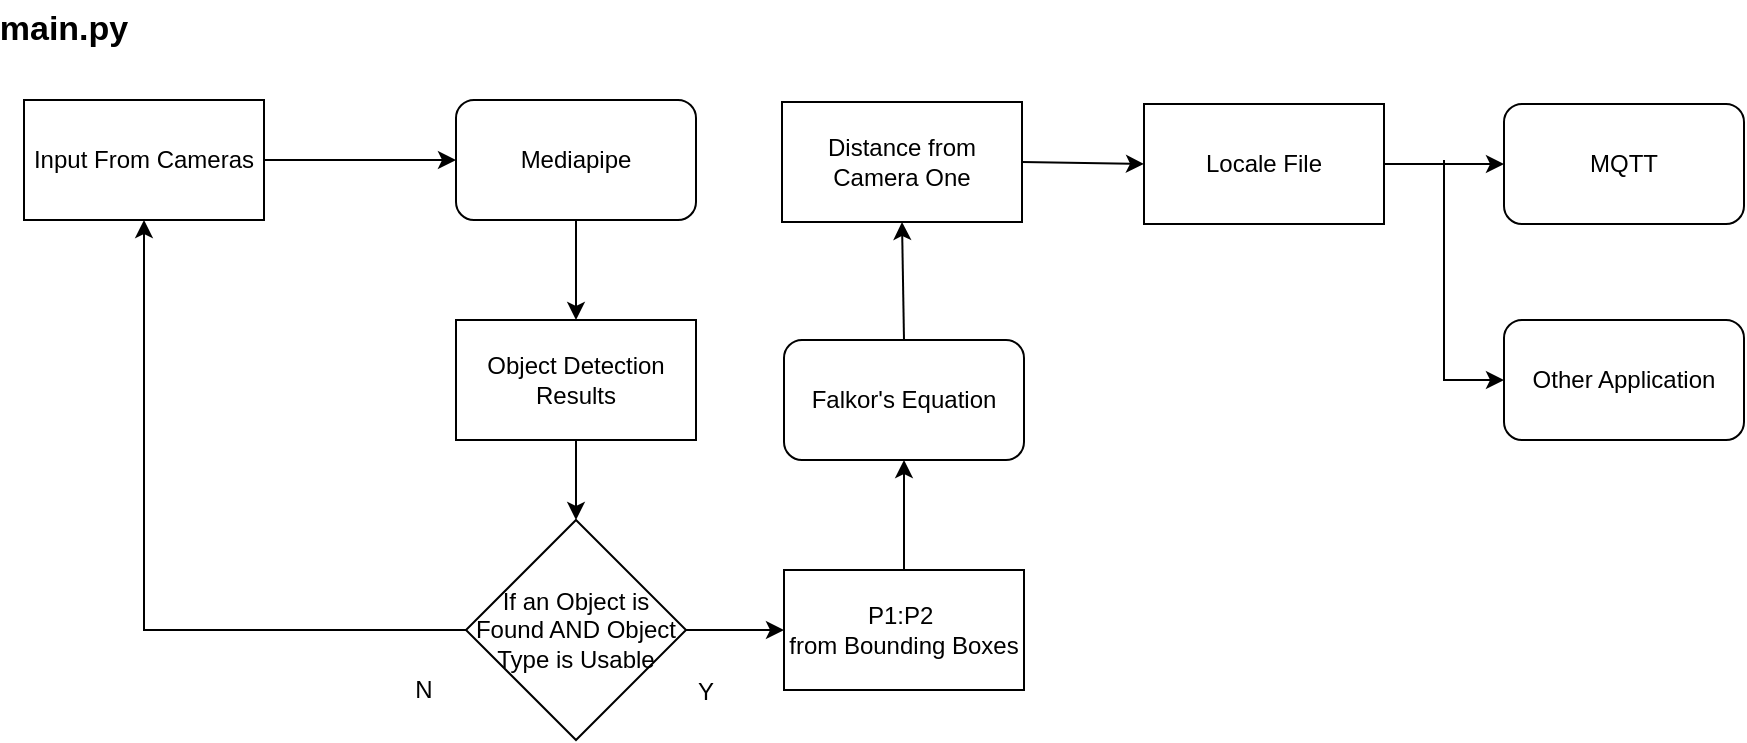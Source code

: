 <mxfile version="22.0.8" type="device">
  <diagram name="Page-1" id="YKMOJ-bykEKxur6jDdQA">
    <mxGraphModel dx="1146" dy="761" grid="1" gridSize="10" guides="1" tooltips="1" connect="1" arrows="1" fold="1" page="1" pageScale="1" pageWidth="850" pageHeight="1100" math="0" shadow="0">
      <root>
        <mxCell id="0" />
        <mxCell id="1" parent="0" />
        <mxCell id="fE6xJx7oo6dlXJgzvuy0-1" value="Input From Cameras" style="rounded=0;whiteSpace=wrap;html=1;" vertex="1" parent="1">
          <mxGeometry x="140" y="220" width="120" height="60" as="geometry" />
        </mxCell>
        <mxCell id="fE6xJx7oo6dlXJgzvuy0-2" value="Object Detection Results" style="rounded=0;whiteSpace=wrap;html=1;" vertex="1" parent="1">
          <mxGeometry x="356" y="330" width="120" height="60" as="geometry" />
        </mxCell>
        <mxCell id="fE6xJx7oo6dlXJgzvuy0-3" value="Mediapipe" style="rounded=1;whiteSpace=wrap;html=1;" vertex="1" parent="1">
          <mxGeometry x="356" y="220" width="120" height="60" as="geometry" />
        </mxCell>
        <mxCell id="fE6xJx7oo6dlXJgzvuy0-4" value="" style="endArrow=classic;html=1;rounded=0;exitX=1;exitY=0.5;exitDx=0;exitDy=0;entryX=0;entryY=0.5;entryDx=0;entryDy=0;" edge="1" parent="1" source="fE6xJx7oo6dlXJgzvuy0-1" target="fE6xJx7oo6dlXJgzvuy0-3">
          <mxGeometry width="50" height="50" relative="1" as="geometry">
            <mxPoint x="400" y="420" as="sourcePoint" />
            <mxPoint x="450" y="370" as="targetPoint" />
          </mxGeometry>
        </mxCell>
        <mxCell id="fE6xJx7oo6dlXJgzvuy0-5" value="" style="endArrow=classic;html=1;rounded=0;exitX=0.5;exitY=1;exitDx=0;exitDy=0;entryX=0.5;entryY=0;entryDx=0;entryDy=0;" edge="1" parent="1" source="fE6xJx7oo6dlXJgzvuy0-3" target="fE6xJx7oo6dlXJgzvuy0-2">
          <mxGeometry width="50" height="50" relative="1" as="geometry">
            <mxPoint x="356" y="420" as="sourcePoint" />
            <mxPoint x="366" y="330" as="targetPoint" />
          </mxGeometry>
        </mxCell>
        <mxCell id="fE6xJx7oo6dlXJgzvuy0-6" value="If an Object is Found AND Object Type is Usable" style="rhombus;whiteSpace=wrap;html=1;" vertex="1" parent="1">
          <mxGeometry x="361" y="430" width="110" height="110" as="geometry" />
        </mxCell>
        <mxCell id="fE6xJx7oo6dlXJgzvuy0-7" value="" style="endArrow=classic;html=1;rounded=0;exitX=0.5;exitY=1;exitDx=0;exitDy=0;entryX=0.5;entryY=0;entryDx=0;entryDy=0;" edge="1" parent="1" source="fE6xJx7oo6dlXJgzvuy0-2" target="fE6xJx7oo6dlXJgzvuy0-6">
          <mxGeometry width="50" height="50" relative="1" as="geometry">
            <mxPoint x="356" y="420" as="sourcePoint" />
            <mxPoint x="406" y="370" as="targetPoint" />
          </mxGeometry>
        </mxCell>
        <mxCell id="fE6xJx7oo6dlXJgzvuy0-8" value="" style="endArrow=classic;html=1;rounded=0;entryX=0.5;entryY=1;entryDx=0;entryDy=0;exitX=0;exitY=0.5;exitDx=0;exitDy=0;" edge="1" parent="1" source="fE6xJx7oo6dlXJgzvuy0-6" target="fE6xJx7oo6dlXJgzvuy0-1">
          <mxGeometry width="50" height="50" relative="1" as="geometry">
            <mxPoint x="400" y="420" as="sourcePoint" />
            <mxPoint x="450" y="370" as="targetPoint" />
            <Array as="points">
              <mxPoint x="200" y="485" />
            </Array>
          </mxGeometry>
        </mxCell>
        <mxCell id="fE6xJx7oo6dlXJgzvuy0-9" value="N" style="text;html=1;strokeColor=none;fillColor=none;align=center;verticalAlign=middle;whiteSpace=wrap;rounded=0;" vertex="1" parent="1">
          <mxGeometry x="310" y="500" width="60" height="30" as="geometry" />
        </mxCell>
        <mxCell id="fE6xJx7oo6dlXJgzvuy0-12" value="Y" style="text;html=1;strokeColor=none;fillColor=none;align=center;verticalAlign=middle;whiteSpace=wrap;rounded=0;" vertex="1" parent="1">
          <mxGeometry x="451" y="501" width="60" height="30" as="geometry" />
        </mxCell>
        <mxCell id="fE6xJx7oo6dlXJgzvuy0-13" value="&lt;div&gt;P1:P2&amp;nbsp;&lt;/div&gt;&lt;div&gt;from Bounding Boxes&lt;/div&gt;" style="rounded=0;whiteSpace=wrap;html=1;" vertex="1" parent="1">
          <mxGeometry x="520" y="455" width="120" height="60" as="geometry" />
        </mxCell>
        <mxCell id="fE6xJx7oo6dlXJgzvuy0-14" value="" style="endArrow=classic;html=1;rounded=0;exitX=1;exitY=0.5;exitDx=0;exitDy=0;entryX=0;entryY=0.5;entryDx=0;entryDy=0;" edge="1" parent="1" source="fE6xJx7oo6dlXJgzvuy0-6" target="fE6xJx7oo6dlXJgzvuy0-13">
          <mxGeometry width="50" height="50" relative="1" as="geometry">
            <mxPoint x="520" y="570" as="sourcePoint" />
            <mxPoint x="570" y="520" as="targetPoint" />
          </mxGeometry>
        </mxCell>
        <mxCell id="fE6xJx7oo6dlXJgzvuy0-15" value="Locale File" style="rounded=0;whiteSpace=wrap;html=1;" vertex="1" parent="1">
          <mxGeometry x="700" y="222" width="120" height="60" as="geometry" />
        </mxCell>
        <mxCell id="fE6xJx7oo6dlXJgzvuy0-16" value="Falkor&#39;s Equation" style="rounded=1;whiteSpace=wrap;html=1;" vertex="1" parent="1">
          <mxGeometry x="520" y="340" width="120" height="60" as="geometry" />
        </mxCell>
        <mxCell id="fE6xJx7oo6dlXJgzvuy0-17" value="" style="endArrow=classic;html=1;rounded=0;exitX=0.5;exitY=0;exitDx=0;exitDy=0;entryX=0.5;entryY=1;entryDx=0;entryDy=0;" edge="1" parent="1" source="fE6xJx7oo6dlXJgzvuy0-13" target="fE6xJx7oo6dlXJgzvuy0-16">
          <mxGeometry width="50" height="50" relative="1" as="geometry">
            <mxPoint x="680" y="440" as="sourcePoint" />
            <mxPoint x="730" y="390" as="targetPoint" />
          </mxGeometry>
        </mxCell>
        <mxCell id="fE6xJx7oo6dlXJgzvuy0-18" value="Distance from Camera One" style="rounded=0;whiteSpace=wrap;html=1;" vertex="1" parent="1">
          <mxGeometry x="519" y="221" width="120" height="60" as="geometry" />
        </mxCell>
        <mxCell id="fE6xJx7oo6dlXJgzvuy0-19" value="" style="endArrow=classic;html=1;rounded=0;exitX=0.5;exitY=0;exitDx=0;exitDy=0;entryX=0.5;entryY=1;entryDx=0;entryDy=0;" edge="1" parent="1" source="fE6xJx7oo6dlXJgzvuy0-16" target="fE6xJx7oo6dlXJgzvuy0-18">
          <mxGeometry width="50" height="50" relative="1" as="geometry">
            <mxPoint x="690" y="310" as="sourcePoint" />
            <mxPoint x="740" y="260" as="targetPoint" />
          </mxGeometry>
        </mxCell>
        <mxCell id="fE6xJx7oo6dlXJgzvuy0-20" value="" style="endArrow=classic;html=1;rounded=0;exitX=1;exitY=0.5;exitDx=0;exitDy=0;entryX=0;entryY=0.5;entryDx=0;entryDy=0;" edge="1" parent="1" source="fE6xJx7oo6dlXJgzvuy0-18" target="fE6xJx7oo6dlXJgzvuy0-15">
          <mxGeometry width="50" height="50" relative="1" as="geometry">
            <mxPoint x="690" y="310" as="sourcePoint" />
            <mxPoint x="740" y="260" as="targetPoint" />
          </mxGeometry>
        </mxCell>
        <mxCell id="fE6xJx7oo6dlXJgzvuy0-21" value="MQTT" style="rounded=1;whiteSpace=wrap;html=1;" vertex="1" parent="1">
          <mxGeometry x="880" y="222" width="120" height="60" as="geometry" />
        </mxCell>
        <mxCell id="fE6xJx7oo6dlXJgzvuy0-22" value="Other Application" style="rounded=1;whiteSpace=wrap;html=1;" vertex="1" parent="1">
          <mxGeometry x="880" y="330" width="120" height="60" as="geometry" />
        </mxCell>
        <mxCell id="fE6xJx7oo6dlXJgzvuy0-23" value="" style="endArrow=classic;html=1;rounded=0;exitX=1;exitY=0.5;exitDx=0;exitDy=0;entryX=0;entryY=0.5;entryDx=0;entryDy=0;" edge="1" parent="1" source="fE6xJx7oo6dlXJgzvuy0-15" target="fE6xJx7oo6dlXJgzvuy0-21">
          <mxGeometry width="50" height="50" relative="1" as="geometry">
            <mxPoint x="830" y="270" as="sourcePoint" />
            <mxPoint x="960" y="300" as="targetPoint" />
          </mxGeometry>
        </mxCell>
        <mxCell id="fE6xJx7oo6dlXJgzvuy0-24" value="" style="endArrow=classic;html=1;rounded=0;entryX=0;entryY=0.5;entryDx=0;entryDy=0;" edge="1" parent="1" target="fE6xJx7oo6dlXJgzvuy0-22">
          <mxGeometry width="50" height="50" relative="1" as="geometry">
            <mxPoint x="850" y="250" as="sourcePoint" />
            <mxPoint x="960" y="300" as="targetPoint" />
            <Array as="points">
              <mxPoint x="850" y="360" />
            </Array>
          </mxGeometry>
        </mxCell>
        <mxCell id="fE6xJx7oo6dlXJgzvuy0-25" value="main.py" style="text;html=1;strokeColor=none;fillColor=none;align=center;verticalAlign=middle;whiteSpace=wrap;rounded=0;fontStyle=1;fontSize=17;" vertex="1" parent="1">
          <mxGeometry x="130" y="170" width="60" height="30" as="geometry" />
        </mxCell>
      </root>
    </mxGraphModel>
  </diagram>
</mxfile>

